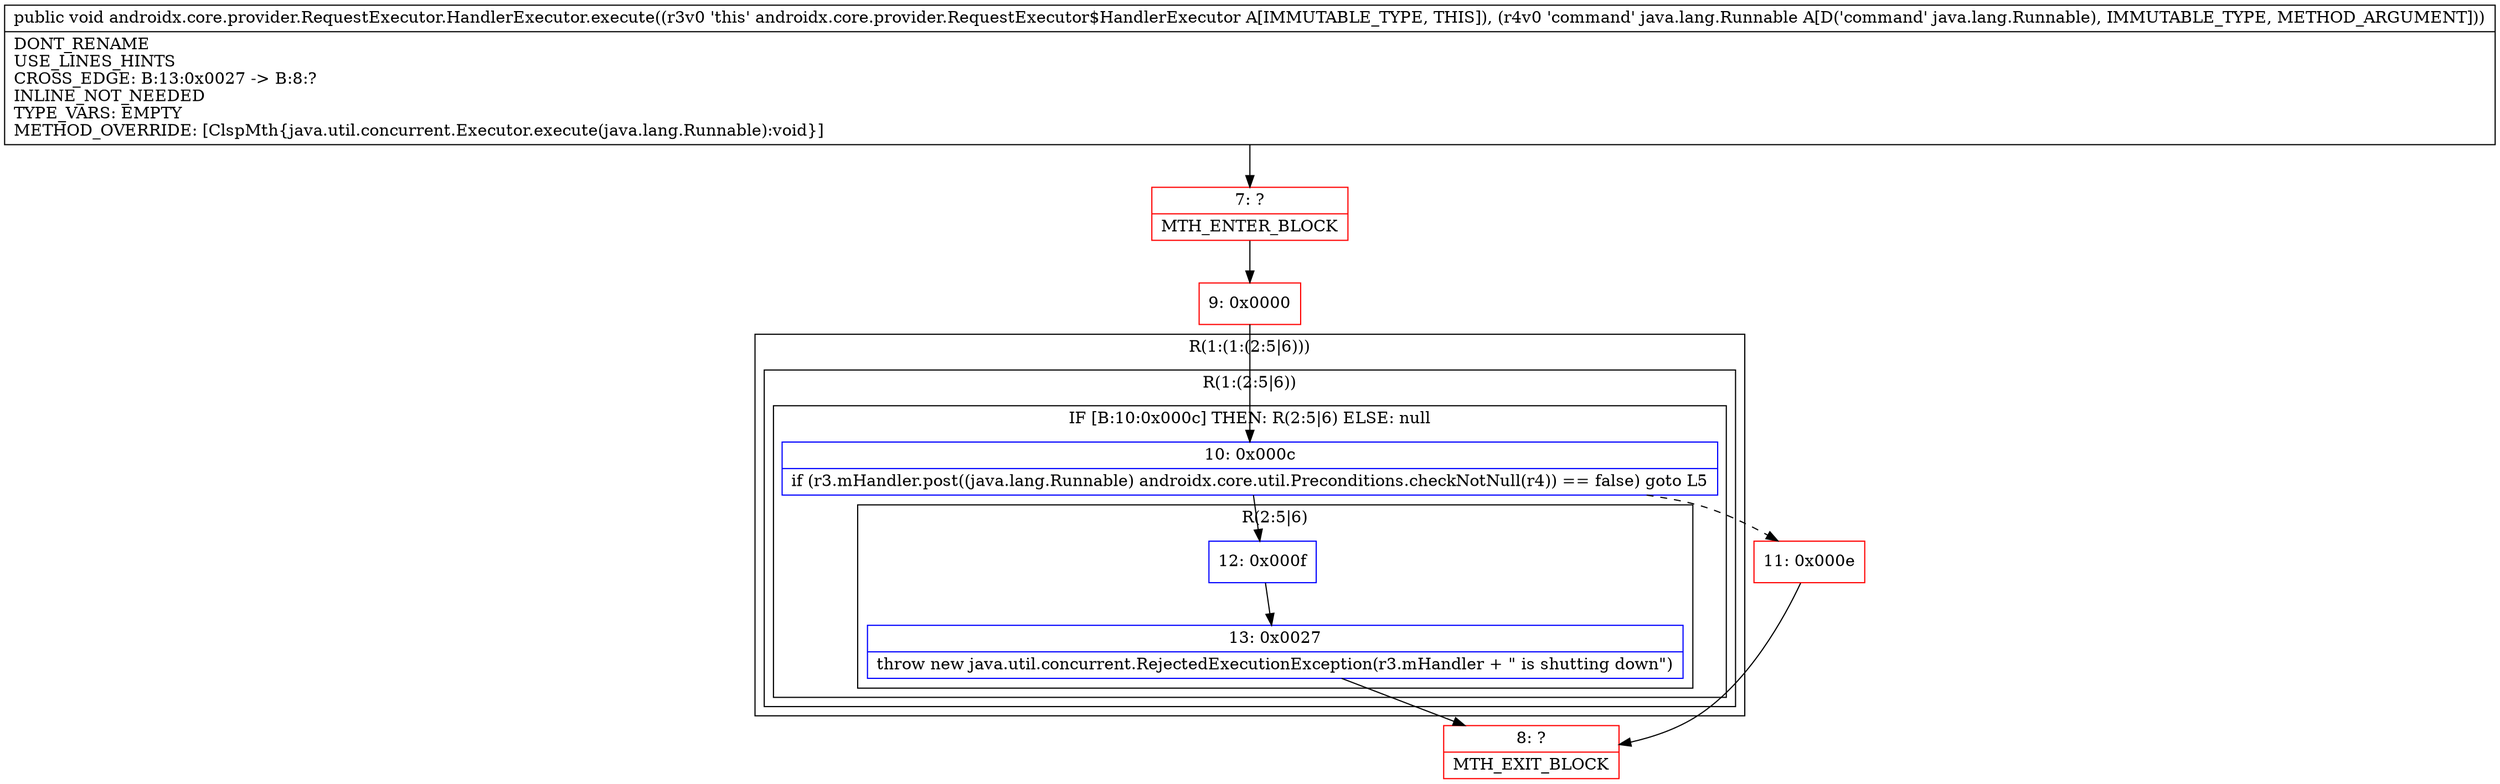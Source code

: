 digraph "CFG forandroidx.core.provider.RequestExecutor.HandlerExecutor.execute(Ljava\/lang\/Runnable;)V" {
subgraph cluster_Region_617297122 {
label = "R(1:(1:(2:5|6)))";
node [shape=record,color=blue];
subgraph cluster_Region_743637221 {
label = "R(1:(2:5|6))";
node [shape=record,color=blue];
subgraph cluster_IfRegion_127942029 {
label = "IF [B:10:0x000c] THEN: R(2:5|6) ELSE: null";
node [shape=record,color=blue];
Node_10 [shape=record,label="{10\:\ 0x000c|if (r3.mHandler.post((java.lang.Runnable) androidx.core.util.Preconditions.checkNotNull(r4)) == false) goto L5\l}"];
subgraph cluster_Region_1959462190 {
label = "R(2:5|6)";
node [shape=record,color=blue];
Node_12 [shape=record,label="{12\:\ 0x000f}"];
Node_13 [shape=record,label="{13\:\ 0x0027|throw new java.util.concurrent.RejectedExecutionException(r3.mHandler + \" is shutting down\")\l}"];
}
}
}
}
Node_7 [shape=record,color=red,label="{7\:\ ?|MTH_ENTER_BLOCK\l}"];
Node_9 [shape=record,color=red,label="{9\:\ 0x0000}"];
Node_11 [shape=record,color=red,label="{11\:\ 0x000e}"];
Node_8 [shape=record,color=red,label="{8\:\ ?|MTH_EXIT_BLOCK\l}"];
MethodNode[shape=record,label="{public void androidx.core.provider.RequestExecutor.HandlerExecutor.execute((r3v0 'this' androidx.core.provider.RequestExecutor$HandlerExecutor A[IMMUTABLE_TYPE, THIS]), (r4v0 'command' java.lang.Runnable A[D('command' java.lang.Runnable), IMMUTABLE_TYPE, METHOD_ARGUMENT]))  | DONT_RENAME\lUSE_LINES_HINTS\lCROSS_EDGE: B:13:0x0027 \-\> B:8:?\lINLINE_NOT_NEEDED\lTYPE_VARS: EMPTY\lMETHOD_OVERRIDE: [ClspMth\{java.util.concurrent.Executor.execute(java.lang.Runnable):void\}]\l}"];
MethodNode -> Node_7;Node_10 -> Node_11[style=dashed];
Node_10 -> Node_12;
Node_12 -> Node_13;
Node_13 -> Node_8;
Node_7 -> Node_9;
Node_9 -> Node_10;
Node_11 -> Node_8;
}

